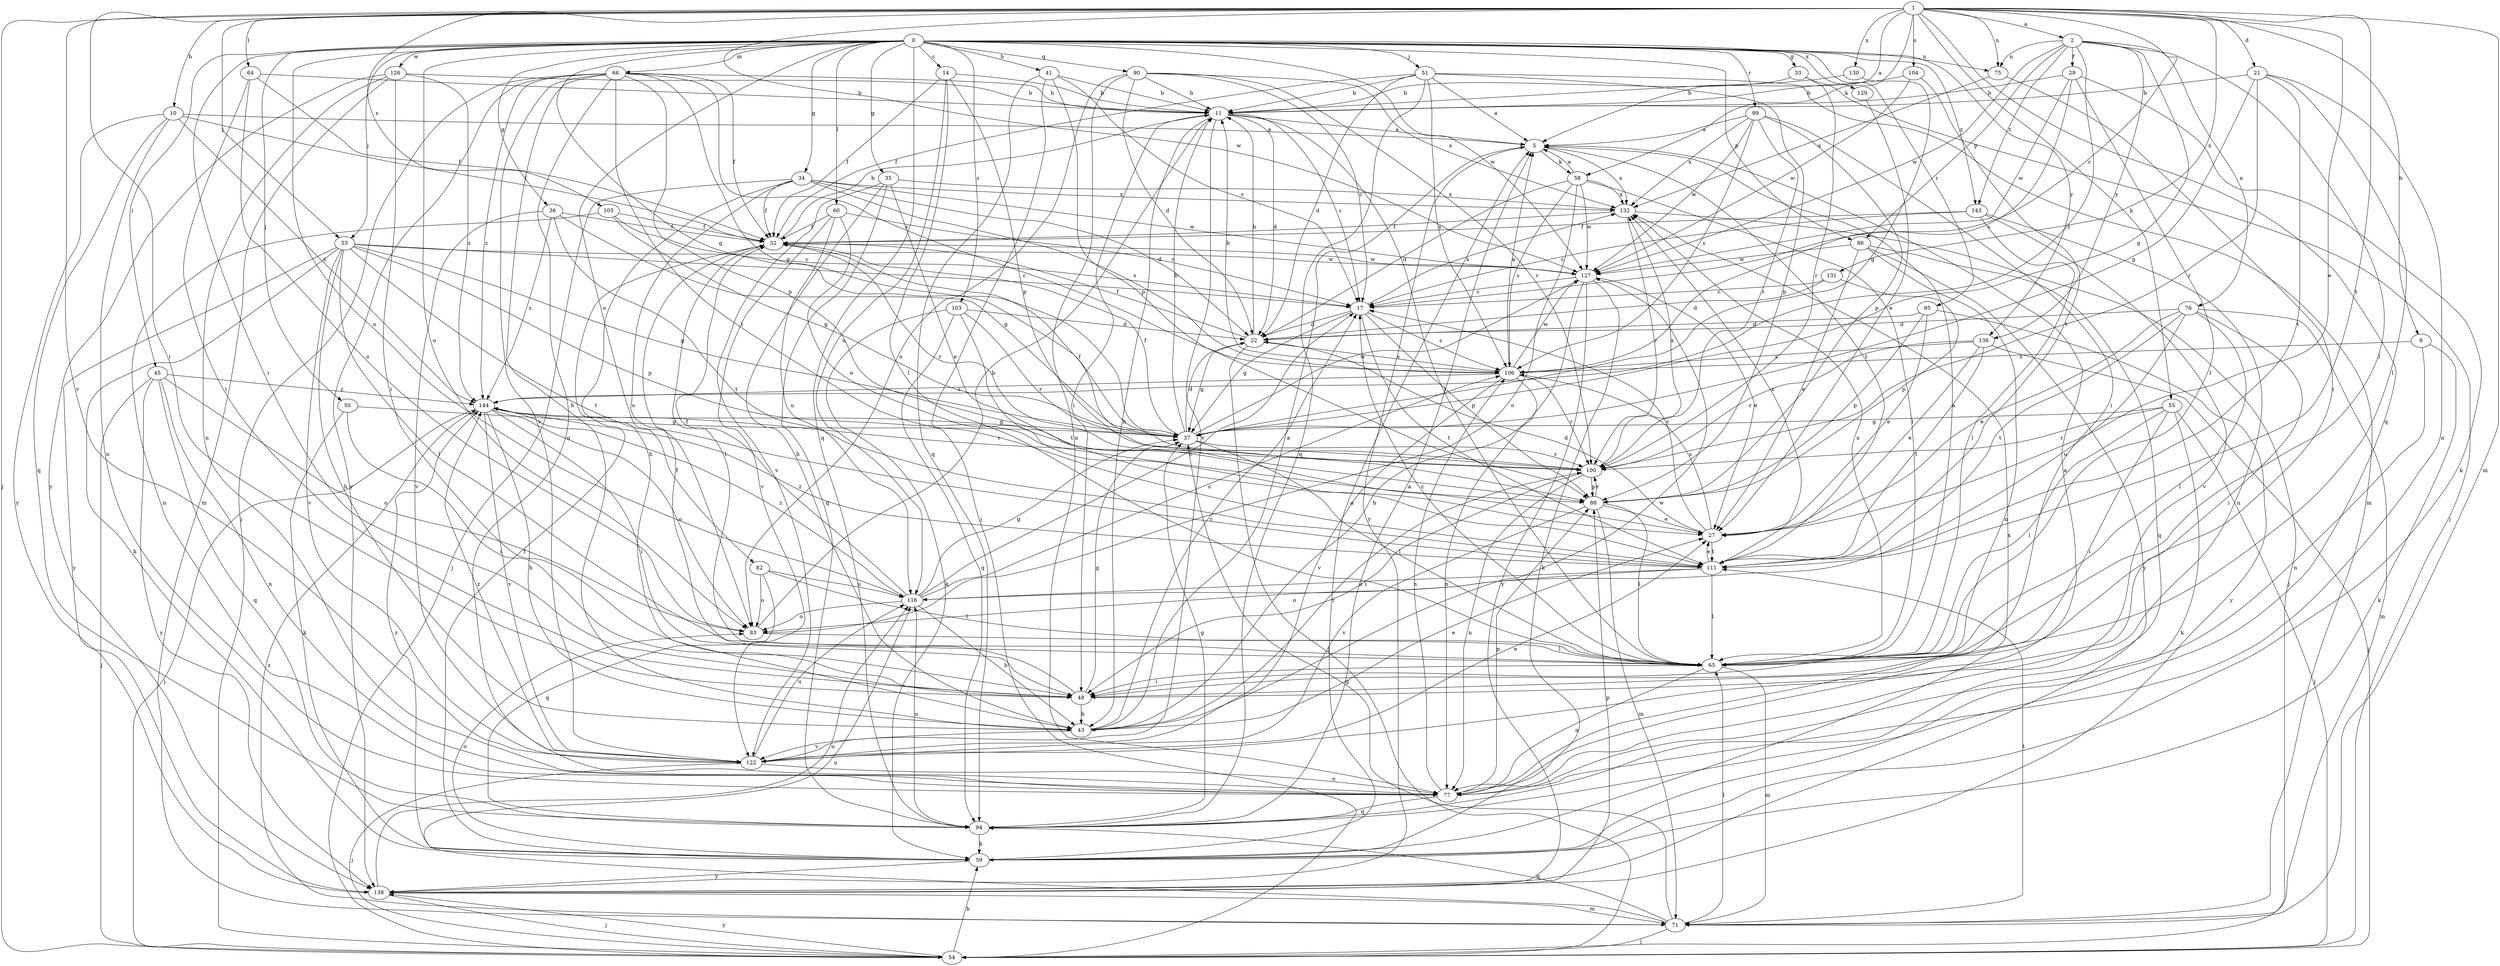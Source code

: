 strict digraph  {
0;
1;
2;
5;
9;
10;
11;
14;
17;
21;
22;
27;
29;
32;
33;
34;
35;
36;
37;
41;
43;
45;
48;
50;
51;
53;
54;
55;
58;
59;
60;
64;
65;
66;
71;
75;
76;
77;
82;
83;
86;
88;
90;
94;
95;
99;
100;
103;
104;
105;
106;
111;
116;
122;
126;
127;
129;
130;
131;
132;
136;
138;
143;
144;
0 -> 14  [label=c];
0 -> 33  [label=g];
0 -> 34  [label=g];
0 -> 35  [label=g];
0 -> 36  [label=g];
0 -> 37  [label=g];
0 -> 41  [label=h];
0 -> 45  [label=i];
0 -> 48  [label=i];
0 -> 50  [label=j];
0 -> 51  [label=j];
0 -> 53  [label=j];
0 -> 60  [label=l];
0 -> 66  [label=m];
0 -> 75  [label=n];
0 -> 82  [label=o];
0 -> 83  [label=o];
0 -> 86  [label=p];
0 -> 90  [label=q];
0 -> 94  [label=q];
0 -> 95  [label=r];
0 -> 99  [label=r];
0 -> 103  [label=s];
0 -> 116  [label=u];
0 -> 126  [label=w];
0 -> 127  [label=w];
0 -> 129  [label=x];
0 -> 136  [label=y];
0 -> 143  [label=z];
1 -> 2  [label=a];
1 -> 5  [label=a];
1 -> 9  [label=b];
1 -> 10  [label=b];
1 -> 17  [label=c];
1 -> 21  [label=d];
1 -> 27  [label=e];
1 -> 48  [label=i];
1 -> 53  [label=j];
1 -> 54  [label=j];
1 -> 55  [label=k];
1 -> 58  [label=k];
1 -> 64  [label=l];
1 -> 71  [label=m];
1 -> 75  [label=n];
1 -> 94  [label=q];
1 -> 104  [label=s];
1 -> 105  [label=s];
1 -> 111  [label=t];
1 -> 122  [label=v];
1 -> 127  [label=w];
1 -> 130  [label=x];
1 -> 131  [label=x];
2 -> 29  [label=f];
2 -> 37  [label=g];
2 -> 65  [label=l];
2 -> 75  [label=n];
2 -> 76  [label=n];
2 -> 86  [label=p];
2 -> 127  [label=w];
2 -> 136  [label=y];
2 -> 143  [label=z];
2 -> 144  [label=z];
5 -> 58  [label=k];
5 -> 111  [label=t];
5 -> 132  [label=x];
5 -> 138  [label=y];
9 -> 59  [label=k];
9 -> 77  [label=n];
9 -> 106  [label=s];
10 -> 5  [label=a];
10 -> 32  [label=f];
10 -> 77  [label=n];
10 -> 94  [label=q];
10 -> 138  [label=y];
10 -> 144  [label=z];
11 -> 5  [label=a];
11 -> 17  [label=c];
11 -> 22  [label=d];
11 -> 43  [label=h];
11 -> 48  [label=i];
11 -> 65  [label=l];
11 -> 122  [label=v];
14 -> 11  [label=b];
14 -> 32  [label=f];
14 -> 65  [label=l];
14 -> 88  [label=p];
14 -> 116  [label=u];
17 -> 22  [label=d];
17 -> 37  [label=g];
17 -> 88  [label=p];
17 -> 106  [label=s];
17 -> 111  [label=t];
17 -> 132  [label=x];
21 -> 11  [label=b];
21 -> 37  [label=g];
21 -> 65  [label=l];
21 -> 77  [label=n];
21 -> 100  [label=r];
21 -> 111  [label=t];
22 -> 11  [label=b];
22 -> 32  [label=f];
22 -> 37  [label=g];
22 -> 54  [label=j];
22 -> 106  [label=s];
27 -> 17  [label=c];
27 -> 22  [label=d];
27 -> 106  [label=s];
27 -> 111  [label=t];
29 -> 11  [label=b];
29 -> 59  [label=k];
29 -> 65  [label=l];
29 -> 106  [label=s];
29 -> 127  [label=w];
32 -> 11  [label=b];
32 -> 65  [label=l];
32 -> 100  [label=r];
32 -> 127  [label=w];
33 -> 11  [label=b];
33 -> 54  [label=j];
33 -> 100  [label=r];
34 -> 22  [label=d];
34 -> 32  [label=f];
34 -> 43  [label=h];
34 -> 54  [label=j];
34 -> 83  [label=o];
34 -> 106  [label=s];
34 -> 127  [label=w];
34 -> 132  [label=x];
35 -> 27  [label=e];
35 -> 43  [label=h];
35 -> 94  [label=q];
35 -> 122  [label=v];
35 -> 132  [label=x];
36 -> 32  [label=f];
36 -> 37  [label=g];
36 -> 111  [label=t];
36 -> 122  [label=v];
36 -> 144  [label=z];
37 -> 11  [label=b];
37 -> 22  [label=d];
37 -> 32  [label=f];
37 -> 65  [label=l];
37 -> 100  [label=r];
37 -> 127  [label=w];
41 -> 11  [label=b];
41 -> 17  [label=c];
41 -> 54  [label=j];
41 -> 88  [label=p];
41 -> 94  [label=q];
43 -> 5  [label=a];
43 -> 17  [label=c];
43 -> 27  [label=e];
43 -> 100  [label=r];
43 -> 122  [label=v];
43 -> 127  [label=w];
45 -> 54  [label=j];
45 -> 77  [label=n];
45 -> 83  [label=o];
45 -> 94  [label=q];
45 -> 138  [label=y];
45 -> 144  [label=z];
48 -> 32  [label=f];
48 -> 37  [label=g];
48 -> 43  [label=h];
50 -> 37  [label=g];
50 -> 48  [label=i];
50 -> 59  [label=k];
51 -> 5  [label=a];
51 -> 11  [label=b];
51 -> 22  [label=d];
51 -> 32  [label=f];
51 -> 71  [label=m];
51 -> 88  [label=p];
51 -> 94  [label=q];
51 -> 106  [label=s];
53 -> 17  [label=c];
53 -> 37  [label=g];
53 -> 43  [label=h];
53 -> 59  [label=k];
53 -> 65  [label=l];
53 -> 88  [label=p];
53 -> 111  [label=t];
53 -> 122  [label=v];
53 -> 127  [label=w];
53 -> 138  [label=y];
54 -> 59  [label=k];
54 -> 138  [label=y];
55 -> 37  [label=g];
55 -> 48  [label=i];
55 -> 54  [label=j];
55 -> 59  [label=k];
55 -> 65  [label=l];
55 -> 100  [label=r];
58 -> 5  [label=a];
58 -> 22  [label=d];
58 -> 65  [label=l];
58 -> 83  [label=o];
58 -> 106  [label=s];
58 -> 127  [label=w];
58 -> 132  [label=x];
59 -> 5  [label=a];
59 -> 32  [label=f];
59 -> 83  [label=o];
59 -> 132  [label=x];
59 -> 138  [label=y];
59 -> 144  [label=z];
60 -> 17  [label=c];
60 -> 27  [label=e];
60 -> 32  [label=f];
60 -> 116  [label=u];
60 -> 122  [label=v];
64 -> 11  [label=b];
64 -> 32  [label=f];
64 -> 48  [label=i];
64 -> 83  [label=o];
65 -> 5  [label=a];
65 -> 17  [label=c];
65 -> 48  [label=i];
65 -> 71  [label=m];
65 -> 77  [label=n];
65 -> 132  [label=x];
66 -> 11  [label=b];
66 -> 32  [label=f];
66 -> 37  [label=g];
66 -> 43  [label=h];
66 -> 54  [label=j];
66 -> 77  [label=n];
66 -> 88  [label=p];
66 -> 106  [label=s];
66 -> 111  [label=t];
66 -> 122  [label=v];
66 -> 138  [label=y];
66 -> 144  [label=z];
71 -> 37  [label=g];
71 -> 54  [label=j];
71 -> 65  [label=l];
71 -> 94  [label=q];
71 -> 111  [label=t];
71 -> 116  [label=u];
71 -> 144  [label=z];
75 -> 48  [label=i];
75 -> 132  [label=x];
76 -> 22  [label=d];
76 -> 27  [label=e];
76 -> 48  [label=i];
76 -> 65  [label=l];
76 -> 71  [label=m];
76 -> 111  [label=t];
76 -> 116  [label=u];
77 -> 5  [label=a];
77 -> 88  [label=p];
77 -> 94  [label=q];
77 -> 106  [label=s];
82 -> 65  [label=l];
82 -> 83  [label=o];
82 -> 94  [label=q];
82 -> 116  [label=u];
83 -> 11  [label=b];
83 -> 65  [label=l];
86 -> 27  [label=e];
86 -> 77  [label=n];
86 -> 94  [label=q];
86 -> 127  [label=w];
86 -> 138  [label=y];
88 -> 27  [label=e];
88 -> 65  [label=l];
88 -> 71  [label=m];
88 -> 100  [label=r];
88 -> 122  [label=v];
90 -> 11  [label=b];
90 -> 17  [label=c];
90 -> 22  [label=d];
90 -> 77  [label=n];
90 -> 83  [label=o];
90 -> 100  [label=r];
90 -> 132  [label=x];
94 -> 5  [label=a];
94 -> 37  [label=g];
94 -> 59  [label=k];
94 -> 116  [label=u];
95 -> 22  [label=d];
95 -> 27  [label=e];
95 -> 88  [label=p];
95 -> 138  [label=y];
99 -> 5  [label=a];
99 -> 48  [label=i];
99 -> 88  [label=p];
99 -> 100  [label=r];
99 -> 106  [label=s];
99 -> 127  [label=w];
99 -> 132  [label=x];
100 -> 32  [label=f];
100 -> 48  [label=i];
100 -> 77  [label=n];
100 -> 88  [label=p];
100 -> 132  [label=x];
103 -> 22  [label=d];
103 -> 59  [label=k];
103 -> 94  [label=q];
103 -> 100  [label=r];
103 -> 111  [label=t];
104 -> 11  [label=b];
104 -> 111  [label=t];
104 -> 127  [label=w];
105 -> 17  [label=c];
105 -> 32  [label=f];
105 -> 37  [label=g];
105 -> 77  [label=n];
106 -> 5  [label=a];
106 -> 11  [label=b];
106 -> 77  [label=n];
106 -> 100  [label=r];
106 -> 122  [label=v];
106 -> 127  [label=w];
106 -> 144  [label=z];
111 -> 27  [label=e];
111 -> 65  [label=l];
111 -> 83  [label=o];
111 -> 116  [label=u];
111 -> 132  [label=x];
111 -> 144  [label=z];
116 -> 17  [label=c];
116 -> 32  [label=f];
116 -> 37  [label=g];
116 -> 43  [label=h];
116 -> 83  [label=o];
116 -> 106  [label=s];
116 -> 144  [label=z];
122 -> 27  [label=e];
122 -> 54  [label=j];
122 -> 77  [label=n];
122 -> 116  [label=u];
122 -> 144  [label=z];
126 -> 11  [label=b];
126 -> 48  [label=i];
126 -> 71  [label=m];
126 -> 77  [label=n];
126 -> 138  [label=y];
126 -> 144  [label=z];
127 -> 17  [label=c];
127 -> 27  [label=e];
127 -> 43  [label=h];
127 -> 59  [label=k];
127 -> 138  [label=y];
129 -> 27  [label=e];
130 -> 11  [label=b];
130 -> 37  [label=g];
131 -> 17  [label=c];
131 -> 22  [label=d];
131 -> 88  [label=p];
132 -> 32  [label=f];
132 -> 54  [label=j];
132 -> 100  [label=r];
136 -> 27  [label=e];
136 -> 54  [label=j];
136 -> 100  [label=r];
136 -> 106  [label=s];
136 -> 111  [label=t];
138 -> 54  [label=j];
138 -> 71  [label=m];
138 -> 88  [label=p];
138 -> 116  [label=u];
143 -> 17  [label=c];
143 -> 32  [label=f];
143 -> 65  [label=l];
143 -> 77  [label=n];
143 -> 122  [label=v];
144 -> 37  [label=g];
144 -> 43  [label=h];
144 -> 48  [label=i];
144 -> 54  [label=j];
144 -> 83  [label=o];
144 -> 100  [label=r];
144 -> 122  [label=v];
}
